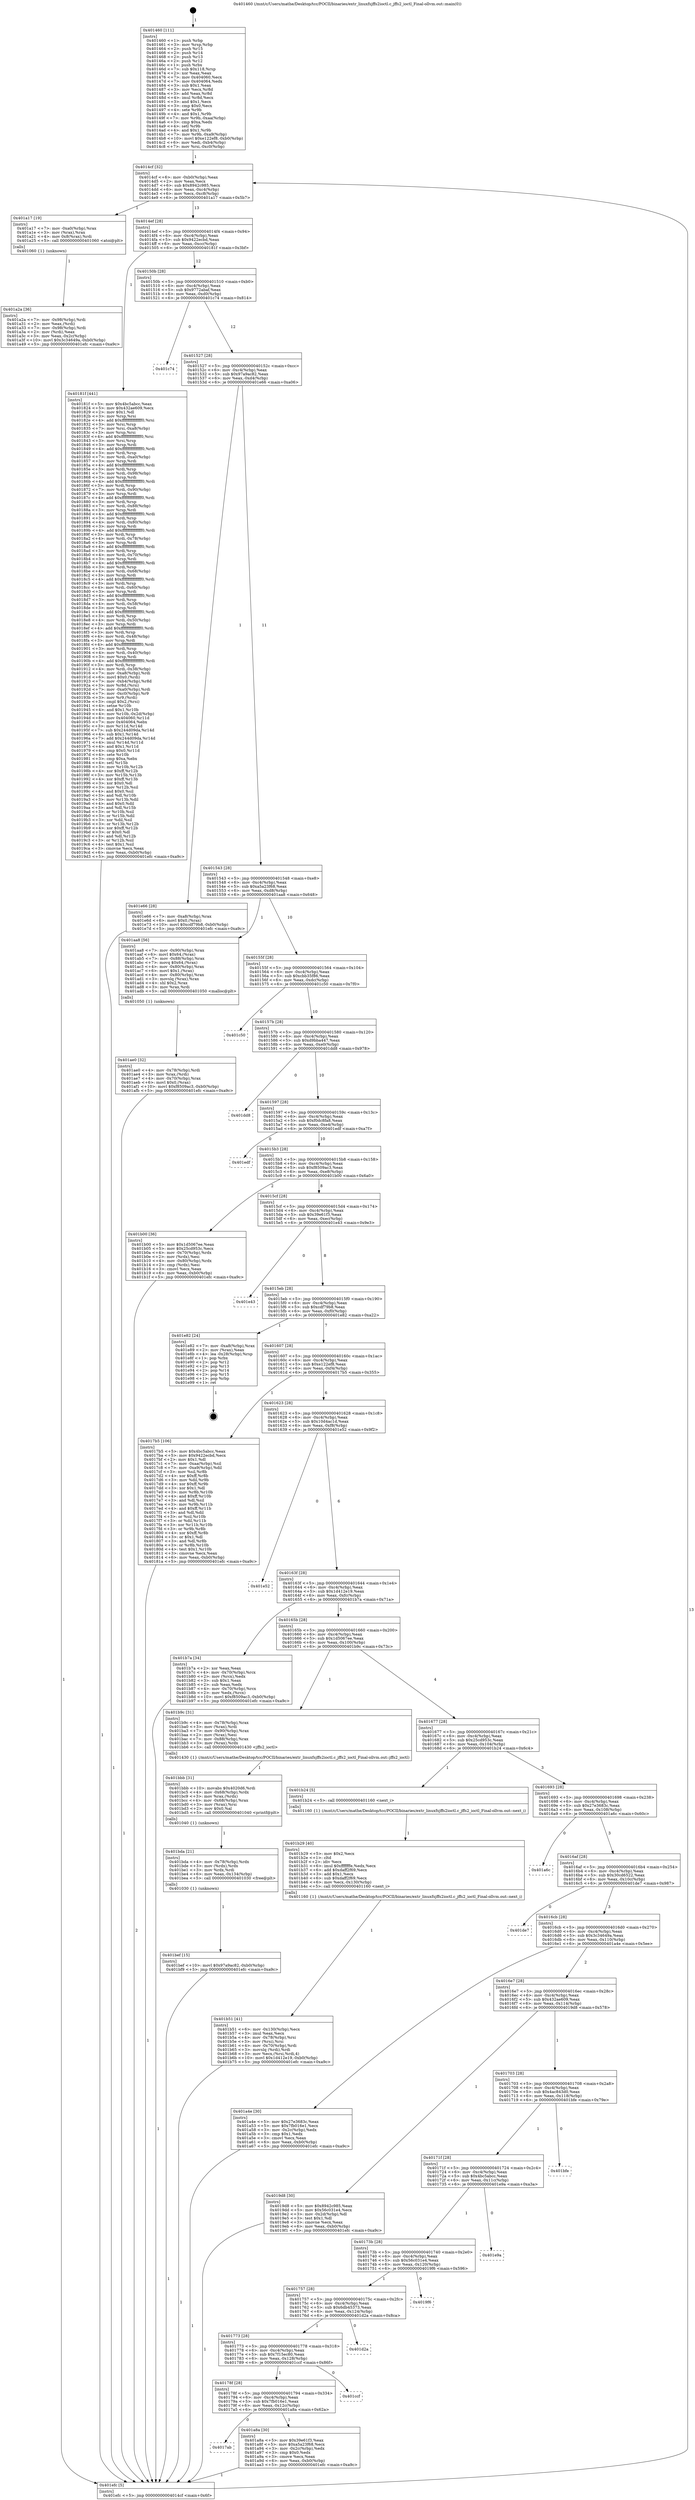 digraph "0x401460" {
  label = "0x401460 (/mnt/c/Users/mathe/Desktop/tcc/POCII/binaries/extr_linuxfsjffs2ioctl.c_jffs2_ioctl_Final-ollvm.out::main(0))"
  labelloc = "t"
  node[shape=record]

  Entry [label="",width=0.3,height=0.3,shape=circle,fillcolor=black,style=filled]
  "0x4014cf" [label="{
     0x4014cf [32]\l
     | [instrs]\l
     &nbsp;&nbsp;0x4014cf \<+6\>: mov -0xb0(%rbp),%eax\l
     &nbsp;&nbsp;0x4014d5 \<+2\>: mov %eax,%ecx\l
     &nbsp;&nbsp;0x4014d7 \<+6\>: sub $0x8942c985,%ecx\l
     &nbsp;&nbsp;0x4014dd \<+6\>: mov %eax,-0xc4(%rbp)\l
     &nbsp;&nbsp;0x4014e3 \<+6\>: mov %ecx,-0xc8(%rbp)\l
     &nbsp;&nbsp;0x4014e9 \<+6\>: je 0000000000401a17 \<main+0x5b7\>\l
  }"]
  "0x401a17" [label="{
     0x401a17 [19]\l
     | [instrs]\l
     &nbsp;&nbsp;0x401a17 \<+7\>: mov -0xa0(%rbp),%rax\l
     &nbsp;&nbsp;0x401a1e \<+3\>: mov (%rax),%rax\l
     &nbsp;&nbsp;0x401a21 \<+4\>: mov 0x8(%rax),%rdi\l
     &nbsp;&nbsp;0x401a25 \<+5\>: call 0000000000401060 \<atoi@plt\>\l
     | [calls]\l
     &nbsp;&nbsp;0x401060 \{1\} (unknown)\l
  }"]
  "0x4014ef" [label="{
     0x4014ef [28]\l
     | [instrs]\l
     &nbsp;&nbsp;0x4014ef \<+5\>: jmp 00000000004014f4 \<main+0x94\>\l
     &nbsp;&nbsp;0x4014f4 \<+6\>: mov -0xc4(%rbp),%eax\l
     &nbsp;&nbsp;0x4014fa \<+5\>: sub $0x9422ecbd,%eax\l
     &nbsp;&nbsp;0x4014ff \<+6\>: mov %eax,-0xcc(%rbp)\l
     &nbsp;&nbsp;0x401505 \<+6\>: je 000000000040181f \<main+0x3bf\>\l
  }"]
  Exit [label="",width=0.3,height=0.3,shape=circle,fillcolor=black,style=filled,peripheries=2]
  "0x40181f" [label="{
     0x40181f [441]\l
     | [instrs]\l
     &nbsp;&nbsp;0x40181f \<+5\>: mov $0x4bc5abcc,%eax\l
     &nbsp;&nbsp;0x401824 \<+5\>: mov $0x432ae609,%ecx\l
     &nbsp;&nbsp;0x401829 \<+2\>: mov $0x1,%dl\l
     &nbsp;&nbsp;0x40182b \<+3\>: mov %rsp,%rsi\l
     &nbsp;&nbsp;0x40182e \<+4\>: add $0xfffffffffffffff0,%rsi\l
     &nbsp;&nbsp;0x401832 \<+3\>: mov %rsi,%rsp\l
     &nbsp;&nbsp;0x401835 \<+7\>: mov %rsi,-0xa8(%rbp)\l
     &nbsp;&nbsp;0x40183c \<+3\>: mov %rsp,%rsi\l
     &nbsp;&nbsp;0x40183f \<+4\>: add $0xfffffffffffffff0,%rsi\l
     &nbsp;&nbsp;0x401843 \<+3\>: mov %rsi,%rsp\l
     &nbsp;&nbsp;0x401846 \<+3\>: mov %rsp,%rdi\l
     &nbsp;&nbsp;0x401849 \<+4\>: add $0xfffffffffffffff0,%rdi\l
     &nbsp;&nbsp;0x40184d \<+3\>: mov %rdi,%rsp\l
     &nbsp;&nbsp;0x401850 \<+7\>: mov %rdi,-0xa0(%rbp)\l
     &nbsp;&nbsp;0x401857 \<+3\>: mov %rsp,%rdi\l
     &nbsp;&nbsp;0x40185a \<+4\>: add $0xfffffffffffffff0,%rdi\l
     &nbsp;&nbsp;0x40185e \<+3\>: mov %rdi,%rsp\l
     &nbsp;&nbsp;0x401861 \<+7\>: mov %rdi,-0x98(%rbp)\l
     &nbsp;&nbsp;0x401868 \<+3\>: mov %rsp,%rdi\l
     &nbsp;&nbsp;0x40186b \<+4\>: add $0xfffffffffffffff0,%rdi\l
     &nbsp;&nbsp;0x40186f \<+3\>: mov %rdi,%rsp\l
     &nbsp;&nbsp;0x401872 \<+7\>: mov %rdi,-0x90(%rbp)\l
     &nbsp;&nbsp;0x401879 \<+3\>: mov %rsp,%rdi\l
     &nbsp;&nbsp;0x40187c \<+4\>: add $0xfffffffffffffff0,%rdi\l
     &nbsp;&nbsp;0x401880 \<+3\>: mov %rdi,%rsp\l
     &nbsp;&nbsp;0x401883 \<+7\>: mov %rdi,-0x88(%rbp)\l
     &nbsp;&nbsp;0x40188a \<+3\>: mov %rsp,%rdi\l
     &nbsp;&nbsp;0x40188d \<+4\>: add $0xfffffffffffffff0,%rdi\l
     &nbsp;&nbsp;0x401891 \<+3\>: mov %rdi,%rsp\l
     &nbsp;&nbsp;0x401894 \<+4\>: mov %rdi,-0x80(%rbp)\l
     &nbsp;&nbsp;0x401898 \<+3\>: mov %rsp,%rdi\l
     &nbsp;&nbsp;0x40189b \<+4\>: add $0xfffffffffffffff0,%rdi\l
     &nbsp;&nbsp;0x40189f \<+3\>: mov %rdi,%rsp\l
     &nbsp;&nbsp;0x4018a2 \<+4\>: mov %rdi,-0x78(%rbp)\l
     &nbsp;&nbsp;0x4018a6 \<+3\>: mov %rsp,%rdi\l
     &nbsp;&nbsp;0x4018a9 \<+4\>: add $0xfffffffffffffff0,%rdi\l
     &nbsp;&nbsp;0x4018ad \<+3\>: mov %rdi,%rsp\l
     &nbsp;&nbsp;0x4018b0 \<+4\>: mov %rdi,-0x70(%rbp)\l
     &nbsp;&nbsp;0x4018b4 \<+3\>: mov %rsp,%rdi\l
     &nbsp;&nbsp;0x4018b7 \<+4\>: add $0xfffffffffffffff0,%rdi\l
     &nbsp;&nbsp;0x4018bb \<+3\>: mov %rdi,%rsp\l
     &nbsp;&nbsp;0x4018be \<+4\>: mov %rdi,-0x68(%rbp)\l
     &nbsp;&nbsp;0x4018c2 \<+3\>: mov %rsp,%rdi\l
     &nbsp;&nbsp;0x4018c5 \<+4\>: add $0xfffffffffffffff0,%rdi\l
     &nbsp;&nbsp;0x4018c9 \<+3\>: mov %rdi,%rsp\l
     &nbsp;&nbsp;0x4018cc \<+4\>: mov %rdi,-0x60(%rbp)\l
     &nbsp;&nbsp;0x4018d0 \<+3\>: mov %rsp,%rdi\l
     &nbsp;&nbsp;0x4018d3 \<+4\>: add $0xfffffffffffffff0,%rdi\l
     &nbsp;&nbsp;0x4018d7 \<+3\>: mov %rdi,%rsp\l
     &nbsp;&nbsp;0x4018da \<+4\>: mov %rdi,-0x58(%rbp)\l
     &nbsp;&nbsp;0x4018de \<+3\>: mov %rsp,%rdi\l
     &nbsp;&nbsp;0x4018e1 \<+4\>: add $0xfffffffffffffff0,%rdi\l
     &nbsp;&nbsp;0x4018e5 \<+3\>: mov %rdi,%rsp\l
     &nbsp;&nbsp;0x4018e8 \<+4\>: mov %rdi,-0x50(%rbp)\l
     &nbsp;&nbsp;0x4018ec \<+3\>: mov %rsp,%rdi\l
     &nbsp;&nbsp;0x4018ef \<+4\>: add $0xfffffffffffffff0,%rdi\l
     &nbsp;&nbsp;0x4018f3 \<+3\>: mov %rdi,%rsp\l
     &nbsp;&nbsp;0x4018f6 \<+4\>: mov %rdi,-0x48(%rbp)\l
     &nbsp;&nbsp;0x4018fa \<+3\>: mov %rsp,%rdi\l
     &nbsp;&nbsp;0x4018fd \<+4\>: add $0xfffffffffffffff0,%rdi\l
     &nbsp;&nbsp;0x401901 \<+3\>: mov %rdi,%rsp\l
     &nbsp;&nbsp;0x401904 \<+4\>: mov %rdi,-0x40(%rbp)\l
     &nbsp;&nbsp;0x401908 \<+3\>: mov %rsp,%rdi\l
     &nbsp;&nbsp;0x40190b \<+4\>: add $0xfffffffffffffff0,%rdi\l
     &nbsp;&nbsp;0x40190f \<+3\>: mov %rdi,%rsp\l
     &nbsp;&nbsp;0x401912 \<+4\>: mov %rdi,-0x38(%rbp)\l
     &nbsp;&nbsp;0x401916 \<+7\>: mov -0xa8(%rbp),%rdi\l
     &nbsp;&nbsp;0x40191d \<+6\>: movl $0x0,(%rdi)\l
     &nbsp;&nbsp;0x401923 \<+7\>: mov -0xb4(%rbp),%r8d\l
     &nbsp;&nbsp;0x40192a \<+3\>: mov %r8d,(%rsi)\l
     &nbsp;&nbsp;0x40192d \<+7\>: mov -0xa0(%rbp),%rdi\l
     &nbsp;&nbsp;0x401934 \<+7\>: mov -0xc0(%rbp),%r9\l
     &nbsp;&nbsp;0x40193b \<+3\>: mov %r9,(%rdi)\l
     &nbsp;&nbsp;0x40193e \<+3\>: cmpl $0x2,(%rsi)\l
     &nbsp;&nbsp;0x401941 \<+4\>: setne %r10b\l
     &nbsp;&nbsp;0x401945 \<+4\>: and $0x1,%r10b\l
     &nbsp;&nbsp;0x401949 \<+4\>: mov %r10b,-0x2d(%rbp)\l
     &nbsp;&nbsp;0x40194d \<+8\>: mov 0x404060,%r11d\l
     &nbsp;&nbsp;0x401955 \<+7\>: mov 0x404064,%ebx\l
     &nbsp;&nbsp;0x40195c \<+3\>: mov %r11d,%r14d\l
     &nbsp;&nbsp;0x40195f \<+7\>: sub $0x244d09da,%r14d\l
     &nbsp;&nbsp;0x401966 \<+4\>: sub $0x1,%r14d\l
     &nbsp;&nbsp;0x40196a \<+7\>: add $0x244d09da,%r14d\l
     &nbsp;&nbsp;0x401971 \<+4\>: imul %r14d,%r11d\l
     &nbsp;&nbsp;0x401975 \<+4\>: and $0x1,%r11d\l
     &nbsp;&nbsp;0x401979 \<+4\>: cmp $0x0,%r11d\l
     &nbsp;&nbsp;0x40197d \<+4\>: sete %r10b\l
     &nbsp;&nbsp;0x401981 \<+3\>: cmp $0xa,%ebx\l
     &nbsp;&nbsp;0x401984 \<+4\>: setl %r15b\l
     &nbsp;&nbsp;0x401988 \<+3\>: mov %r10b,%r12b\l
     &nbsp;&nbsp;0x40198b \<+4\>: xor $0xff,%r12b\l
     &nbsp;&nbsp;0x40198f \<+3\>: mov %r15b,%r13b\l
     &nbsp;&nbsp;0x401992 \<+4\>: xor $0xff,%r13b\l
     &nbsp;&nbsp;0x401996 \<+3\>: xor $0x0,%dl\l
     &nbsp;&nbsp;0x401999 \<+3\>: mov %r12b,%sil\l
     &nbsp;&nbsp;0x40199c \<+4\>: and $0x0,%sil\l
     &nbsp;&nbsp;0x4019a0 \<+3\>: and %dl,%r10b\l
     &nbsp;&nbsp;0x4019a3 \<+3\>: mov %r13b,%dil\l
     &nbsp;&nbsp;0x4019a6 \<+4\>: and $0x0,%dil\l
     &nbsp;&nbsp;0x4019aa \<+3\>: and %dl,%r15b\l
     &nbsp;&nbsp;0x4019ad \<+3\>: or %r10b,%sil\l
     &nbsp;&nbsp;0x4019b0 \<+3\>: or %r15b,%dil\l
     &nbsp;&nbsp;0x4019b3 \<+3\>: xor %dil,%sil\l
     &nbsp;&nbsp;0x4019b6 \<+3\>: or %r13b,%r12b\l
     &nbsp;&nbsp;0x4019b9 \<+4\>: xor $0xff,%r12b\l
     &nbsp;&nbsp;0x4019bd \<+3\>: or $0x0,%dl\l
     &nbsp;&nbsp;0x4019c0 \<+3\>: and %dl,%r12b\l
     &nbsp;&nbsp;0x4019c3 \<+3\>: or %r12b,%sil\l
     &nbsp;&nbsp;0x4019c6 \<+4\>: test $0x1,%sil\l
     &nbsp;&nbsp;0x4019ca \<+3\>: cmovne %ecx,%eax\l
     &nbsp;&nbsp;0x4019cd \<+6\>: mov %eax,-0xb0(%rbp)\l
     &nbsp;&nbsp;0x4019d3 \<+5\>: jmp 0000000000401efc \<main+0xa9c\>\l
  }"]
  "0x40150b" [label="{
     0x40150b [28]\l
     | [instrs]\l
     &nbsp;&nbsp;0x40150b \<+5\>: jmp 0000000000401510 \<main+0xb0\>\l
     &nbsp;&nbsp;0x401510 \<+6\>: mov -0xc4(%rbp),%eax\l
     &nbsp;&nbsp;0x401516 \<+5\>: sub $0x9772abaf,%eax\l
     &nbsp;&nbsp;0x40151b \<+6\>: mov %eax,-0xd0(%rbp)\l
     &nbsp;&nbsp;0x401521 \<+6\>: je 0000000000401c74 \<main+0x814\>\l
  }"]
  "0x401bef" [label="{
     0x401bef [15]\l
     | [instrs]\l
     &nbsp;&nbsp;0x401bef \<+10\>: movl $0x97a9ac82,-0xb0(%rbp)\l
     &nbsp;&nbsp;0x401bf9 \<+5\>: jmp 0000000000401efc \<main+0xa9c\>\l
  }"]
  "0x401c74" [label="{
     0x401c74\l
  }", style=dashed]
  "0x401527" [label="{
     0x401527 [28]\l
     | [instrs]\l
     &nbsp;&nbsp;0x401527 \<+5\>: jmp 000000000040152c \<main+0xcc\>\l
     &nbsp;&nbsp;0x40152c \<+6\>: mov -0xc4(%rbp),%eax\l
     &nbsp;&nbsp;0x401532 \<+5\>: sub $0x97a9ac82,%eax\l
     &nbsp;&nbsp;0x401537 \<+6\>: mov %eax,-0xd4(%rbp)\l
     &nbsp;&nbsp;0x40153d \<+6\>: je 0000000000401e66 \<main+0xa06\>\l
  }"]
  "0x401bda" [label="{
     0x401bda [21]\l
     | [instrs]\l
     &nbsp;&nbsp;0x401bda \<+4\>: mov -0x78(%rbp),%rdx\l
     &nbsp;&nbsp;0x401bde \<+3\>: mov (%rdx),%rdx\l
     &nbsp;&nbsp;0x401be1 \<+3\>: mov %rdx,%rdi\l
     &nbsp;&nbsp;0x401be4 \<+6\>: mov %eax,-0x134(%rbp)\l
     &nbsp;&nbsp;0x401bea \<+5\>: call 0000000000401030 \<free@plt\>\l
     | [calls]\l
     &nbsp;&nbsp;0x401030 \{1\} (unknown)\l
  }"]
  "0x401e66" [label="{
     0x401e66 [28]\l
     | [instrs]\l
     &nbsp;&nbsp;0x401e66 \<+7\>: mov -0xa8(%rbp),%rax\l
     &nbsp;&nbsp;0x401e6d \<+6\>: movl $0x0,(%rax)\l
     &nbsp;&nbsp;0x401e73 \<+10\>: movl $0xcdf79b8,-0xb0(%rbp)\l
     &nbsp;&nbsp;0x401e7d \<+5\>: jmp 0000000000401efc \<main+0xa9c\>\l
  }"]
  "0x401543" [label="{
     0x401543 [28]\l
     | [instrs]\l
     &nbsp;&nbsp;0x401543 \<+5\>: jmp 0000000000401548 \<main+0xe8\>\l
     &nbsp;&nbsp;0x401548 \<+6\>: mov -0xc4(%rbp),%eax\l
     &nbsp;&nbsp;0x40154e \<+5\>: sub $0xa5a23f68,%eax\l
     &nbsp;&nbsp;0x401553 \<+6\>: mov %eax,-0xd8(%rbp)\l
     &nbsp;&nbsp;0x401559 \<+6\>: je 0000000000401aa8 \<main+0x648\>\l
  }"]
  "0x401bbb" [label="{
     0x401bbb [31]\l
     | [instrs]\l
     &nbsp;&nbsp;0x401bbb \<+10\>: movabs $0x4020d6,%rdi\l
     &nbsp;&nbsp;0x401bc5 \<+4\>: mov -0x68(%rbp),%rdx\l
     &nbsp;&nbsp;0x401bc9 \<+3\>: mov %rax,(%rdx)\l
     &nbsp;&nbsp;0x401bcc \<+4\>: mov -0x68(%rbp),%rax\l
     &nbsp;&nbsp;0x401bd0 \<+3\>: mov (%rax),%rsi\l
     &nbsp;&nbsp;0x401bd3 \<+2\>: mov $0x0,%al\l
     &nbsp;&nbsp;0x401bd5 \<+5\>: call 0000000000401040 \<printf@plt\>\l
     | [calls]\l
     &nbsp;&nbsp;0x401040 \{1\} (unknown)\l
  }"]
  "0x401aa8" [label="{
     0x401aa8 [56]\l
     | [instrs]\l
     &nbsp;&nbsp;0x401aa8 \<+7\>: mov -0x90(%rbp),%rax\l
     &nbsp;&nbsp;0x401aaf \<+6\>: movl $0x64,(%rax)\l
     &nbsp;&nbsp;0x401ab5 \<+7\>: mov -0x88(%rbp),%rax\l
     &nbsp;&nbsp;0x401abc \<+7\>: movq $0x64,(%rax)\l
     &nbsp;&nbsp;0x401ac3 \<+4\>: mov -0x80(%rbp),%rax\l
     &nbsp;&nbsp;0x401ac7 \<+6\>: movl $0x1,(%rax)\l
     &nbsp;&nbsp;0x401acd \<+4\>: mov -0x80(%rbp),%rax\l
     &nbsp;&nbsp;0x401ad1 \<+3\>: movslq (%rax),%rax\l
     &nbsp;&nbsp;0x401ad4 \<+4\>: shl $0x2,%rax\l
     &nbsp;&nbsp;0x401ad8 \<+3\>: mov %rax,%rdi\l
     &nbsp;&nbsp;0x401adb \<+5\>: call 0000000000401050 \<malloc@plt\>\l
     | [calls]\l
     &nbsp;&nbsp;0x401050 \{1\} (unknown)\l
  }"]
  "0x40155f" [label="{
     0x40155f [28]\l
     | [instrs]\l
     &nbsp;&nbsp;0x40155f \<+5\>: jmp 0000000000401564 \<main+0x104\>\l
     &nbsp;&nbsp;0x401564 \<+6\>: mov -0xc4(%rbp),%eax\l
     &nbsp;&nbsp;0x40156a \<+5\>: sub $0xcbb35f86,%eax\l
     &nbsp;&nbsp;0x40156f \<+6\>: mov %eax,-0xdc(%rbp)\l
     &nbsp;&nbsp;0x401575 \<+6\>: je 0000000000401c50 \<main+0x7f0\>\l
  }"]
  "0x401b51" [label="{
     0x401b51 [41]\l
     | [instrs]\l
     &nbsp;&nbsp;0x401b51 \<+6\>: mov -0x130(%rbp),%ecx\l
     &nbsp;&nbsp;0x401b57 \<+3\>: imul %eax,%ecx\l
     &nbsp;&nbsp;0x401b5a \<+4\>: mov -0x78(%rbp),%rsi\l
     &nbsp;&nbsp;0x401b5e \<+3\>: mov (%rsi),%rsi\l
     &nbsp;&nbsp;0x401b61 \<+4\>: mov -0x70(%rbp),%rdi\l
     &nbsp;&nbsp;0x401b65 \<+3\>: movslq (%rdi),%rdi\l
     &nbsp;&nbsp;0x401b68 \<+3\>: mov %ecx,(%rsi,%rdi,4)\l
     &nbsp;&nbsp;0x401b6b \<+10\>: movl $0x1d412e19,-0xb0(%rbp)\l
     &nbsp;&nbsp;0x401b75 \<+5\>: jmp 0000000000401efc \<main+0xa9c\>\l
  }"]
  "0x401c50" [label="{
     0x401c50\l
  }", style=dashed]
  "0x40157b" [label="{
     0x40157b [28]\l
     | [instrs]\l
     &nbsp;&nbsp;0x40157b \<+5\>: jmp 0000000000401580 \<main+0x120\>\l
     &nbsp;&nbsp;0x401580 \<+6\>: mov -0xc4(%rbp),%eax\l
     &nbsp;&nbsp;0x401586 \<+5\>: sub $0xd9bba447,%eax\l
     &nbsp;&nbsp;0x40158b \<+6\>: mov %eax,-0xe0(%rbp)\l
     &nbsp;&nbsp;0x401591 \<+6\>: je 0000000000401dd8 \<main+0x978\>\l
  }"]
  "0x401b29" [label="{
     0x401b29 [40]\l
     | [instrs]\l
     &nbsp;&nbsp;0x401b29 \<+5\>: mov $0x2,%ecx\l
     &nbsp;&nbsp;0x401b2e \<+1\>: cltd\l
     &nbsp;&nbsp;0x401b2f \<+2\>: idiv %ecx\l
     &nbsp;&nbsp;0x401b31 \<+6\>: imul $0xfffffffe,%edx,%ecx\l
     &nbsp;&nbsp;0x401b37 \<+6\>: add $0xdaff2f69,%ecx\l
     &nbsp;&nbsp;0x401b3d \<+3\>: add $0x1,%ecx\l
     &nbsp;&nbsp;0x401b40 \<+6\>: sub $0xdaff2f69,%ecx\l
     &nbsp;&nbsp;0x401b46 \<+6\>: mov %ecx,-0x130(%rbp)\l
     &nbsp;&nbsp;0x401b4c \<+5\>: call 0000000000401160 \<next_i\>\l
     | [calls]\l
     &nbsp;&nbsp;0x401160 \{1\} (/mnt/c/Users/mathe/Desktop/tcc/POCII/binaries/extr_linuxfsjffs2ioctl.c_jffs2_ioctl_Final-ollvm.out::next_i)\l
  }"]
  "0x401dd8" [label="{
     0x401dd8\l
  }", style=dashed]
  "0x401597" [label="{
     0x401597 [28]\l
     | [instrs]\l
     &nbsp;&nbsp;0x401597 \<+5\>: jmp 000000000040159c \<main+0x13c\>\l
     &nbsp;&nbsp;0x40159c \<+6\>: mov -0xc4(%rbp),%eax\l
     &nbsp;&nbsp;0x4015a2 \<+5\>: sub $0xf0dc8fa8,%eax\l
     &nbsp;&nbsp;0x4015a7 \<+6\>: mov %eax,-0xe4(%rbp)\l
     &nbsp;&nbsp;0x4015ad \<+6\>: je 0000000000401edf \<main+0xa7f\>\l
  }"]
  "0x401ae0" [label="{
     0x401ae0 [32]\l
     | [instrs]\l
     &nbsp;&nbsp;0x401ae0 \<+4\>: mov -0x78(%rbp),%rdi\l
     &nbsp;&nbsp;0x401ae4 \<+3\>: mov %rax,(%rdi)\l
     &nbsp;&nbsp;0x401ae7 \<+4\>: mov -0x70(%rbp),%rax\l
     &nbsp;&nbsp;0x401aeb \<+6\>: movl $0x0,(%rax)\l
     &nbsp;&nbsp;0x401af1 \<+10\>: movl $0xf8509ac3,-0xb0(%rbp)\l
     &nbsp;&nbsp;0x401afb \<+5\>: jmp 0000000000401efc \<main+0xa9c\>\l
  }"]
  "0x401edf" [label="{
     0x401edf\l
  }", style=dashed]
  "0x4015b3" [label="{
     0x4015b3 [28]\l
     | [instrs]\l
     &nbsp;&nbsp;0x4015b3 \<+5\>: jmp 00000000004015b8 \<main+0x158\>\l
     &nbsp;&nbsp;0x4015b8 \<+6\>: mov -0xc4(%rbp),%eax\l
     &nbsp;&nbsp;0x4015be \<+5\>: sub $0xf8509ac3,%eax\l
     &nbsp;&nbsp;0x4015c3 \<+6\>: mov %eax,-0xe8(%rbp)\l
     &nbsp;&nbsp;0x4015c9 \<+6\>: je 0000000000401b00 \<main+0x6a0\>\l
  }"]
  "0x4017ab" [label="{
     0x4017ab\l
  }", style=dashed]
  "0x401b00" [label="{
     0x401b00 [36]\l
     | [instrs]\l
     &nbsp;&nbsp;0x401b00 \<+5\>: mov $0x1d5067ee,%eax\l
     &nbsp;&nbsp;0x401b05 \<+5\>: mov $0x25cd953c,%ecx\l
     &nbsp;&nbsp;0x401b0a \<+4\>: mov -0x70(%rbp),%rdx\l
     &nbsp;&nbsp;0x401b0e \<+2\>: mov (%rdx),%esi\l
     &nbsp;&nbsp;0x401b10 \<+4\>: mov -0x80(%rbp),%rdx\l
     &nbsp;&nbsp;0x401b14 \<+2\>: cmp (%rdx),%esi\l
     &nbsp;&nbsp;0x401b16 \<+3\>: cmovl %ecx,%eax\l
     &nbsp;&nbsp;0x401b19 \<+6\>: mov %eax,-0xb0(%rbp)\l
     &nbsp;&nbsp;0x401b1f \<+5\>: jmp 0000000000401efc \<main+0xa9c\>\l
  }"]
  "0x4015cf" [label="{
     0x4015cf [28]\l
     | [instrs]\l
     &nbsp;&nbsp;0x4015cf \<+5\>: jmp 00000000004015d4 \<main+0x174\>\l
     &nbsp;&nbsp;0x4015d4 \<+6\>: mov -0xc4(%rbp),%eax\l
     &nbsp;&nbsp;0x4015da \<+5\>: sub $0x39e61f3,%eax\l
     &nbsp;&nbsp;0x4015df \<+6\>: mov %eax,-0xec(%rbp)\l
     &nbsp;&nbsp;0x4015e5 \<+6\>: je 0000000000401e43 \<main+0x9e3\>\l
  }"]
  "0x401a8a" [label="{
     0x401a8a [30]\l
     | [instrs]\l
     &nbsp;&nbsp;0x401a8a \<+5\>: mov $0x39e61f3,%eax\l
     &nbsp;&nbsp;0x401a8f \<+5\>: mov $0xa5a23f68,%ecx\l
     &nbsp;&nbsp;0x401a94 \<+3\>: mov -0x2c(%rbp),%edx\l
     &nbsp;&nbsp;0x401a97 \<+3\>: cmp $0x0,%edx\l
     &nbsp;&nbsp;0x401a9a \<+3\>: cmove %ecx,%eax\l
     &nbsp;&nbsp;0x401a9d \<+6\>: mov %eax,-0xb0(%rbp)\l
     &nbsp;&nbsp;0x401aa3 \<+5\>: jmp 0000000000401efc \<main+0xa9c\>\l
  }"]
  "0x401e43" [label="{
     0x401e43\l
  }", style=dashed]
  "0x4015eb" [label="{
     0x4015eb [28]\l
     | [instrs]\l
     &nbsp;&nbsp;0x4015eb \<+5\>: jmp 00000000004015f0 \<main+0x190\>\l
     &nbsp;&nbsp;0x4015f0 \<+6\>: mov -0xc4(%rbp),%eax\l
     &nbsp;&nbsp;0x4015f6 \<+5\>: sub $0xcdf79b8,%eax\l
     &nbsp;&nbsp;0x4015fb \<+6\>: mov %eax,-0xf0(%rbp)\l
     &nbsp;&nbsp;0x401601 \<+6\>: je 0000000000401e82 \<main+0xa22\>\l
  }"]
  "0x40178f" [label="{
     0x40178f [28]\l
     | [instrs]\l
     &nbsp;&nbsp;0x40178f \<+5\>: jmp 0000000000401794 \<main+0x334\>\l
     &nbsp;&nbsp;0x401794 \<+6\>: mov -0xc4(%rbp),%eax\l
     &nbsp;&nbsp;0x40179a \<+5\>: sub $0x7fb016e1,%eax\l
     &nbsp;&nbsp;0x40179f \<+6\>: mov %eax,-0x12c(%rbp)\l
     &nbsp;&nbsp;0x4017a5 \<+6\>: je 0000000000401a8a \<main+0x62a\>\l
  }"]
  "0x401e82" [label="{
     0x401e82 [24]\l
     | [instrs]\l
     &nbsp;&nbsp;0x401e82 \<+7\>: mov -0xa8(%rbp),%rax\l
     &nbsp;&nbsp;0x401e89 \<+2\>: mov (%rax),%eax\l
     &nbsp;&nbsp;0x401e8b \<+4\>: lea -0x28(%rbp),%rsp\l
     &nbsp;&nbsp;0x401e8f \<+1\>: pop %rbx\l
     &nbsp;&nbsp;0x401e90 \<+2\>: pop %r12\l
     &nbsp;&nbsp;0x401e92 \<+2\>: pop %r13\l
     &nbsp;&nbsp;0x401e94 \<+2\>: pop %r14\l
     &nbsp;&nbsp;0x401e96 \<+2\>: pop %r15\l
     &nbsp;&nbsp;0x401e98 \<+1\>: pop %rbp\l
     &nbsp;&nbsp;0x401e99 \<+1\>: ret\l
  }"]
  "0x401607" [label="{
     0x401607 [28]\l
     | [instrs]\l
     &nbsp;&nbsp;0x401607 \<+5\>: jmp 000000000040160c \<main+0x1ac\>\l
     &nbsp;&nbsp;0x40160c \<+6\>: mov -0xc4(%rbp),%eax\l
     &nbsp;&nbsp;0x401612 \<+5\>: sub $0xe122ef8,%eax\l
     &nbsp;&nbsp;0x401617 \<+6\>: mov %eax,-0xf4(%rbp)\l
     &nbsp;&nbsp;0x40161d \<+6\>: je 00000000004017b5 \<main+0x355\>\l
  }"]
  "0x401ccf" [label="{
     0x401ccf\l
  }", style=dashed]
  "0x4017b5" [label="{
     0x4017b5 [106]\l
     | [instrs]\l
     &nbsp;&nbsp;0x4017b5 \<+5\>: mov $0x4bc5abcc,%eax\l
     &nbsp;&nbsp;0x4017ba \<+5\>: mov $0x9422ecbd,%ecx\l
     &nbsp;&nbsp;0x4017bf \<+2\>: mov $0x1,%dl\l
     &nbsp;&nbsp;0x4017c1 \<+7\>: mov -0xaa(%rbp),%sil\l
     &nbsp;&nbsp;0x4017c8 \<+7\>: mov -0xa9(%rbp),%dil\l
     &nbsp;&nbsp;0x4017cf \<+3\>: mov %sil,%r8b\l
     &nbsp;&nbsp;0x4017d2 \<+4\>: xor $0xff,%r8b\l
     &nbsp;&nbsp;0x4017d6 \<+3\>: mov %dil,%r9b\l
     &nbsp;&nbsp;0x4017d9 \<+4\>: xor $0xff,%r9b\l
     &nbsp;&nbsp;0x4017dd \<+3\>: xor $0x1,%dl\l
     &nbsp;&nbsp;0x4017e0 \<+3\>: mov %r8b,%r10b\l
     &nbsp;&nbsp;0x4017e3 \<+4\>: and $0xff,%r10b\l
     &nbsp;&nbsp;0x4017e7 \<+3\>: and %dl,%sil\l
     &nbsp;&nbsp;0x4017ea \<+3\>: mov %r9b,%r11b\l
     &nbsp;&nbsp;0x4017ed \<+4\>: and $0xff,%r11b\l
     &nbsp;&nbsp;0x4017f1 \<+3\>: and %dl,%dil\l
     &nbsp;&nbsp;0x4017f4 \<+3\>: or %sil,%r10b\l
     &nbsp;&nbsp;0x4017f7 \<+3\>: or %dil,%r11b\l
     &nbsp;&nbsp;0x4017fa \<+3\>: xor %r11b,%r10b\l
     &nbsp;&nbsp;0x4017fd \<+3\>: or %r9b,%r8b\l
     &nbsp;&nbsp;0x401800 \<+4\>: xor $0xff,%r8b\l
     &nbsp;&nbsp;0x401804 \<+3\>: or $0x1,%dl\l
     &nbsp;&nbsp;0x401807 \<+3\>: and %dl,%r8b\l
     &nbsp;&nbsp;0x40180a \<+3\>: or %r8b,%r10b\l
     &nbsp;&nbsp;0x40180d \<+4\>: test $0x1,%r10b\l
     &nbsp;&nbsp;0x401811 \<+3\>: cmovne %ecx,%eax\l
     &nbsp;&nbsp;0x401814 \<+6\>: mov %eax,-0xb0(%rbp)\l
     &nbsp;&nbsp;0x40181a \<+5\>: jmp 0000000000401efc \<main+0xa9c\>\l
  }"]
  "0x401623" [label="{
     0x401623 [28]\l
     | [instrs]\l
     &nbsp;&nbsp;0x401623 \<+5\>: jmp 0000000000401628 \<main+0x1c8\>\l
     &nbsp;&nbsp;0x401628 \<+6\>: mov -0xc4(%rbp),%eax\l
     &nbsp;&nbsp;0x40162e \<+5\>: sub $0x10d4ac1d,%eax\l
     &nbsp;&nbsp;0x401633 \<+6\>: mov %eax,-0xf8(%rbp)\l
     &nbsp;&nbsp;0x401639 \<+6\>: je 0000000000401e52 \<main+0x9f2\>\l
  }"]
  "0x401efc" [label="{
     0x401efc [5]\l
     | [instrs]\l
     &nbsp;&nbsp;0x401efc \<+5\>: jmp 00000000004014cf \<main+0x6f\>\l
  }"]
  "0x401460" [label="{
     0x401460 [111]\l
     | [instrs]\l
     &nbsp;&nbsp;0x401460 \<+1\>: push %rbp\l
     &nbsp;&nbsp;0x401461 \<+3\>: mov %rsp,%rbp\l
     &nbsp;&nbsp;0x401464 \<+2\>: push %r15\l
     &nbsp;&nbsp;0x401466 \<+2\>: push %r14\l
     &nbsp;&nbsp;0x401468 \<+2\>: push %r13\l
     &nbsp;&nbsp;0x40146a \<+2\>: push %r12\l
     &nbsp;&nbsp;0x40146c \<+1\>: push %rbx\l
     &nbsp;&nbsp;0x40146d \<+7\>: sub $0x118,%rsp\l
     &nbsp;&nbsp;0x401474 \<+2\>: xor %eax,%eax\l
     &nbsp;&nbsp;0x401476 \<+7\>: mov 0x404060,%ecx\l
     &nbsp;&nbsp;0x40147d \<+7\>: mov 0x404064,%edx\l
     &nbsp;&nbsp;0x401484 \<+3\>: sub $0x1,%eax\l
     &nbsp;&nbsp;0x401487 \<+3\>: mov %ecx,%r8d\l
     &nbsp;&nbsp;0x40148a \<+3\>: add %eax,%r8d\l
     &nbsp;&nbsp;0x40148d \<+4\>: imul %r8d,%ecx\l
     &nbsp;&nbsp;0x401491 \<+3\>: and $0x1,%ecx\l
     &nbsp;&nbsp;0x401494 \<+3\>: cmp $0x0,%ecx\l
     &nbsp;&nbsp;0x401497 \<+4\>: sete %r9b\l
     &nbsp;&nbsp;0x40149b \<+4\>: and $0x1,%r9b\l
     &nbsp;&nbsp;0x40149f \<+7\>: mov %r9b,-0xaa(%rbp)\l
     &nbsp;&nbsp;0x4014a6 \<+3\>: cmp $0xa,%edx\l
     &nbsp;&nbsp;0x4014a9 \<+4\>: setl %r9b\l
     &nbsp;&nbsp;0x4014ad \<+4\>: and $0x1,%r9b\l
     &nbsp;&nbsp;0x4014b1 \<+7\>: mov %r9b,-0xa9(%rbp)\l
     &nbsp;&nbsp;0x4014b8 \<+10\>: movl $0xe122ef8,-0xb0(%rbp)\l
     &nbsp;&nbsp;0x4014c2 \<+6\>: mov %edi,-0xb4(%rbp)\l
     &nbsp;&nbsp;0x4014c8 \<+7\>: mov %rsi,-0xc0(%rbp)\l
  }"]
  "0x401773" [label="{
     0x401773 [28]\l
     | [instrs]\l
     &nbsp;&nbsp;0x401773 \<+5\>: jmp 0000000000401778 \<main+0x318\>\l
     &nbsp;&nbsp;0x401778 \<+6\>: mov -0xc4(%rbp),%eax\l
     &nbsp;&nbsp;0x40177e \<+5\>: sub $0x7f15ec80,%eax\l
     &nbsp;&nbsp;0x401783 \<+6\>: mov %eax,-0x128(%rbp)\l
     &nbsp;&nbsp;0x401789 \<+6\>: je 0000000000401ccf \<main+0x86f\>\l
  }"]
  "0x401d2a" [label="{
     0x401d2a\l
  }", style=dashed]
  "0x401e52" [label="{
     0x401e52\l
  }", style=dashed]
  "0x40163f" [label="{
     0x40163f [28]\l
     | [instrs]\l
     &nbsp;&nbsp;0x40163f \<+5\>: jmp 0000000000401644 \<main+0x1e4\>\l
     &nbsp;&nbsp;0x401644 \<+6\>: mov -0xc4(%rbp),%eax\l
     &nbsp;&nbsp;0x40164a \<+5\>: sub $0x1d412e19,%eax\l
     &nbsp;&nbsp;0x40164f \<+6\>: mov %eax,-0xfc(%rbp)\l
     &nbsp;&nbsp;0x401655 \<+6\>: je 0000000000401b7a \<main+0x71a\>\l
  }"]
  "0x401757" [label="{
     0x401757 [28]\l
     | [instrs]\l
     &nbsp;&nbsp;0x401757 \<+5\>: jmp 000000000040175c \<main+0x2fc\>\l
     &nbsp;&nbsp;0x40175c \<+6\>: mov -0xc4(%rbp),%eax\l
     &nbsp;&nbsp;0x401762 \<+5\>: sub $0x6db45373,%eax\l
     &nbsp;&nbsp;0x401767 \<+6\>: mov %eax,-0x124(%rbp)\l
     &nbsp;&nbsp;0x40176d \<+6\>: je 0000000000401d2a \<main+0x8ca\>\l
  }"]
  "0x401b7a" [label="{
     0x401b7a [34]\l
     | [instrs]\l
     &nbsp;&nbsp;0x401b7a \<+2\>: xor %eax,%eax\l
     &nbsp;&nbsp;0x401b7c \<+4\>: mov -0x70(%rbp),%rcx\l
     &nbsp;&nbsp;0x401b80 \<+2\>: mov (%rcx),%edx\l
     &nbsp;&nbsp;0x401b82 \<+3\>: sub $0x1,%eax\l
     &nbsp;&nbsp;0x401b85 \<+2\>: sub %eax,%edx\l
     &nbsp;&nbsp;0x401b87 \<+4\>: mov -0x70(%rbp),%rcx\l
     &nbsp;&nbsp;0x401b8b \<+2\>: mov %edx,(%rcx)\l
     &nbsp;&nbsp;0x401b8d \<+10\>: movl $0xf8509ac3,-0xb0(%rbp)\l
     &nbsp;&nbsp;0x401b97 \<+5\>: jmp 0000000000401efc \<main+0xa9c\>\l
  }"]
  "0x40165b" [label="{
     0x40165b [28]\l
     | [instrs]\l
     &nbsp;&nbsp;0x40165b \<+5\>: jmp 0000000000401660 \<main+0x200\>\l
     &nbsp;&nbsp;0x401660 \<+6\>: mov -0xc4(%rbp),%eax\l
     &nbsp;&nbsp;0x401666 \<+5\>: sub $0x1d5067ee,%eax\l
     &nbsp;&nbsp;0x40166b \<+6\>: mov %eax,-0x100(%rbp)\l
     &nbsp;&nbsp;0x401671 \<+6\>: je 0000000000401b9c \<main+0x73c\>\l
  }"]
  "0x4019f6" [label="{
     0x4019f6\l
  }", style=dashed]
  "0x401b9c" [label="{
     0x401b9c [31]\l
     | [instrs]\l
     &nbsp;&nbsp;0x401b9c \<+4\>: mov -0x78(%rbp),%rax\l
     &nbsp;&nbsp;0x401ba0 \<+3\>: mov (%rax),%rdi\l
     &nbsp;&nbsp;0x401ba3 \<+7\>: mov -0x90(%rbp),%rax\l
     &nbsp;&nbsp;0x401baa \<+2\>: mov (%rax),%esi\l
     &nbsp;&nbsp;0x401bac \<+7\>: mov -0x88(%rbp),%rax\l
     &nbsp;&nbsp;0x401bb3 \<+3\>: mov (%rax),%rdx\l
     &nbsp;&nbsp;0x401bb6 \<+5\>: call 0000000000401430 \<jffs2_ioctl\>\l
     | [calls]\l
     &nbsp;&nbsp;0x401430 \{1\} (/mnt/c/Users/mathe/Desktop/tcc/POCII/binaries/extr_linuxfsjffs2ioctl.c_jffs2_ioctl_Final-ollvm.out::jffs2_ioctl)\l
  }"]
  "0x401677" [label="{
     0x401677 [28]\l
     | [instrs]\l
     &nbsp;&nbsp;0x401677 \<+5\>: jmp 000000000040167c \<main+0x21c\>\l
     &nbsp;&nbsp;0x40167c \<+6\>: mov -0xc4(%rbp),%eax\l
     &nbsp;&nbsp;0x401682 \<+5\>: sub $0x25cd953c,%eax\l
     &nbsp;&nbsp;0x401687 \<+6\>: mov %eax,-0x104(%rbp)\l
     &nbsp;&nbsp;0x40168d \<+6\>: je 0000000000401b24 \<main+0x6c4\>\l
  }"]
  "0x40173b" [label="{
     0x40173b [28]\l
     | [instrs]\l
     &nbsp;&nbsp;0x40173b \<+5\>: jmp 0000000000401740 \<main+0x2e0\>\l
     &nbsp;&nbsp;0x401740 \<+6\>: mov -0xc4(%rbp),%eax\l
     &nbsp;&nbsp;0x401746 \<+5\>: sub $0x56c031e4,%eax\l
     &nbsp;&nbsp;0x40174b \<+6\>: mov %eax,-0x120(%rbp)\l
     &nbsp;&nbsp;0x401751 \<+6\>: je 00000000004019f6 \<main+0x596\>\l
  }"]
  "0x401b24" [label="{
     0x401b24 [5]\l
     | [instrs]\l
     &nbsp;&nbsp;0x401b24 \<+5\>: call 0000000000401160 \<next_i\>\l
     | [calls]\l
     &nbsp;&nbsp;0x401160 \{1\} (/mnt/c/Users/mathe/Desktop/tcc/POCII/binaries/extr_linuxfsjffs2ioctl.c_jffs2_ioctl_Final-ollvm.out::next_i)\l
  }"]
  "0x401693" [label="{
     0x401693 [28]\l
     | [instrs]\l
     &nbsp;&nbsp;0x401693 \<+5\>: jmp 0000000000401698 \<main+0x238\>\l
     &nbsp;&nbsp;0x401698 \<+6\>: mov -0xc4(%rbp),%eax\l
     &nbsp;&nbsp;0x40169e \<+5\>: sub $0x27e3683c,%eax\l
     &nbsp;&nbsp;0x4016a3 \<+6\>: mov %eax,-0x108(%rbp)\l
     &nbsp;&nbsp;0x4016a9 \<+6\>: je 0000000000401a6c \<main+0x60c\>\l
  }"]
  "0x401e9a" [label="{
     0x401e9a\l
  }", style=dashed]
  "0x401a6c" [label="{
     0x401a6c\l
  }", style=dashed]
  "0x4016af" [label="{
     0x4016af [28]\l
     | [instrs]\l
     &nbsp;&nbsp;0x4016af \<+5\>: jmp 00000000004016b4 \<main+0x254\>\l
     &nbsp;&nbsp;0x4016b4 \<+6\>: mov -0xc4(%rbp),%eax\l
     &nbsp;&nbsp;0x4016ba \<+5\>: sub $0x30cd6522,%eax\l
     &nbsp;&nbsp;0x4016bf \<+6\>: mov %eax,-0x10c(%rbp)\l
     &nbsp;&nbsp;0x4016c5 \<+6\>: je 0000000000401de7 \<main+0x987\>\l
  }"]
  "0x40171f" [label="{
     0x40171f [28]\l
     | [instrs]\l
     &nbsp;&nbsp;0x40171f \<+5\>: jmp 0000000000401724 \<main+0x2c4\>\l
     &nbsp;&nbsp;0x401724 \<+6\>: mov -0xc4(%rbp),%eax\l
     &nbsp;&nbsp;0x40172a \<+5\>: sub $0x4bc5abcc,%eax\l
     &nbsp;&nbsp;0x40172f \<+6\>: mov %eax,-0x11c(%rbp)\l
     &nbsp;&nbsp;0x401735 \<+6\>: je 0000000000401e9a \<main+0xa3a\>\l
  }"]
  "0x401de7" [label="{
     0x401de7\l
  }", style=dashed]
  "0x4016cb" [label="{
     0x4016cb [28]\l
     | [instrs]\l
     &nbsp;&nbsp;0x4016cb \<+5\>: jmp 00000000004016d0 \<main+0x270\>\l
     &nbsp;&nbsp;0x4016d0 \<+6\>: mov -0xc4(%rbp),%eax\l
     &nbsp;&nbsp;0x4016d6 \<+5\>: sub $0x3c34649a,%eax\l
     &nbsp;&nbsp;0x4016db \<+6\>: mov %eax,-0x110(%rbp)\l
     &nbsp;&nbsp;0x4016e1 \<+6\>: je 0000000000401a4e \<main+0x5ee\>\l
  }"]
  "0x401bfe" [label="{
     0x401bfe\l
  }", style=dashed]
  "0x401a4e" [label="{
     0x401a4e [30]\l
     | [instrs]\l
     &nbsp;&nbsp;0x401a4e \<+5\>: mov $0x27e3683c,%eax\l
     &nbsp;&nbsp;0x401a53 \<+5\>: mov $0x7fb016e1,%ecx\l
     &nbsp;&nbsp;0x401a58 \<+3\>: mov -0x2c(%rbp),%edx\l
     &nbsp;&nbsp;0x401a5b \<+3\>: cmp $0x1,%edx\l
     &nbsp;&nbsp;0x401a5e \<+3\>: cmovl %ecx,%eax\l
     &nbsp;&nbsp;0x401a61 \<+6\>: mov %eax,-0xb0(%rbp)\l
     &nbsp;&nbsp;0x401a67 \<+5\>: jmp 0000000000401efc \<main+0xa9c\>\l
  }"]
  "0x4016e7" [label="{
     0x4016e7 [28]\l
     | [instrs]\l
     &nbsp;&nbsp;0x4016e7 \<+5\>: jmp 00000000004016ec \<main+0x28c\>\l
     &nbsp;&nbsp;0x4016ec \<+6\>: mov -0xc4(%rbp),%eax\l
     &nbsp;&nbsp;0x4016f2 \<+5\>: sub $0x432ae609,%eax\l
     &nbsp;&nbsp;0x4016f7 \<+6\>: mov %eax,-0x114(%rbp)\l
     &nbsp;&nbsp;0x4016fd \<+6\>: je 00000000004019d8 \<main+0x578\>\l
  }"]
  "0x401a2a" [label="{
     0x401a2a [36]\l
     | [instrs]\l
     &nbsp;&nbsp;0x401a2a \<+7\>: mov -0x98(%rbp),%rdi\l
     &nbsp;&nbsp;0x401a31 \<+2\>: mov %eax,(%rdi)\l
     &nbsp;&nbsp;0x401a33 \<+7\>: mov -0x98(%rbp),%rdi\l
     &nbsp;&nbsp;0x401a3a \<+2\>: mov (%rdi),%eax\l
     &nbsp;&nbsp;0x401a3c \<+3\>: mov %eax,-0x2c(%rbp)\l
     &nbsp;&nbsp;0x401a3f \<+10\>: movl $0x3c34649a,-0xb0(%rbp)\l
     &nbsp;&nbsp;0x401a49 \<+5\>: jmp 0000000000401efc \<main+0xa9c\>\l
  }"]
  "0x4019d8" [label="{
     0x4019d8 [30]\l
     | [instrs]\l
     &nbsp;&nbsp;0x4019d8 \<+5\>: mov $0x8942c985,%eax\l
     &nbsp;&nbsp;0x4019dd \<+5\>: mov $0x56c031e4,%ecx\l
     &nbsp;&nbsp;0x4019e2 \<+3\>: mov -0x2d(%rbp),%dl\l
     &nbsp;&nbsp;0x4019e5 \<+3\>: test $0x1,%dl\l
     &nbsp;&nbsp;0x4019e8 \<+3\>: cmovne %ecx,%eax\l
     &nbsp;&nbsp;0x4019eb \<+6\>: mov %eax,-0xb0(%rbp)\l
     &nbsp;&nbsp;0x4019f1 \<+5\>: jmp 0000000000401efc \<main+0xa9c\>\l
  }"]
  "0x401703" [label="{
     0x401703 [28]\l
     | [instrs]\l
     &nbsp;&nbsp;0x401703 \<+5\>: jmp 0000000000401708 \<main+0x2a8\>\l
     &nbsp;&nbsp;0x401708 \<+6\>: mov -0xc4(%rbp),%eax\l
     &nbsp;&nbsp;0x40170e \<+5\>: sub $0x4ac843d0,%eax\l
     &nbsp;&nbsp;0x401713 \<+6\>: mov %eax,-0x118(%rbp)\l
     &nbsp;&nbsp;0x401719 \<+6\>: je 0000000000401bfe \<main+0x79e\>\l
  }"]
  Entry -> "0x401460" [label=" 1"]
  "0x4014cf" -> "0x401a17" [label=" 1"]
  "0x4014cf" -> "0x4014ef" [label=" 13"]
  "0x401e82" -> Exit [label=" 1"]
  "0x4014ef" -> "0x40181f" [label=" 1"]
  "0x4014ef" -> "0x40150b" [label=" 12"]
  "0x401e66" -> "0x401efc" [label=" 1"]
  "0x40150b" -> "0x401c74" [label=" 0"]
  "0x40150b" -> "0x401527" [label=" 12"]
  "0x401bef" -> "0x401efc" [label=" 1"]
  "0x401527" -> "0x401e66" [label=" 1"]
  "0x401527" -> "0x401543" [label=" 11"]
  "0x401bda" -> "0x401bef" [label=" 1"]
  "0x401543" -> "0x401aa8" [label=" 1"]
  "0x401543" -> "0x40155f" [label=" 10"]
  "0x401bbb" -> "0x401bda" [label=" 1"]
  "0x40155f" -> "0x401c50" [label=" 0"]
  "0x40155f" -> "0x40157b" [label=" 10"]
  "0x401b9c" -> "0x401bbb" [label=" 1"]
  "0x40157b" -> "0x401dd8" [label=" 0"]
  "0x40157b" -> "0x401597" [label=" 10"]
  "0x401b7a" -> "0x401efc" [label=" 1"]
  "0x401597" -> "0x401edf" [label=" 0"]
  "0x401597" -> "0x4015b3" [label=" 10"]
  "0x401b51" -> "0x401efc" [label=" 1"]
  "0x4015b3" -> "0x401b00" [label=" 2"]
  "0x4015b3" -> "0x4015cf" [label=" 8"]
  "0x401b29" -> "0x401b51" [label=" 1"]
  "0x4015cf" -> "0x401e43" [label=" 0"]
  "0x4015cf" -> "0x4015eb" [label=" 8"]
  "0x401b24" -> "0x401b29" [label=" 1"]
  "0x4015eb" -> "0x401e82" [label=" 1"]
  "0x4015eb" -> "0x401607" [label=" 7"]
  "0x401ae0" -> "0x401efc" [label=" 1"]
  "0x401607" -> "0x4017b5" [label=" 1"]
  "0x401607" -> "0x401623" [label=" 6"]
  "0x4017b5" -> "0x401efc" [label=" 1"]
  "0x401460" -> "0x4014cf" [label=" 1"]
  "0x401efc" -> "0x4014cf" [label=" 13"]
  "0x401aa8" -> "0x401ae0" [label=" 1"]
  "0x40181f" -> "0x401efc" [label=" 1"]
  "0x40178f" -> "0x4017ab" [label=" 0"]
  "0x401623" -> "0x401e52" [label=" 0"]
  "0x401623" -> "0x40163f" [label=" 6"]
  "0x40178f" -> "0x401a8a" [label=" 1"]
  "0x40163f" -> "0x401b7a" [label=" 1"]
  "0x40163f" -> "0x40165b" [label=" 5"]
  "0x401773" -> "0x40178f" [label=" 1"]
  "0x40165b" -> "0x401b9c" [label=" 1"]
  "0x40165b" -> "0x401677" [label=" 4"]
  "0x401773" -> "0x401ccf" [label=" 0"]
  "0x401677" -> "0x401b24" [label=" 1"]
  "0x401677" -> "0x401693" [label=" 3"]
  "0x401757" -> "0x401773" [label=" 1"]
  "0x401693" -> "0x401a6c" [label=" 0"]
  "0x401693" -> "0x4016af" [label=" 3"]
  "0x401757" -> "0x401d2a" [label=" 0"]
  "0x4016af" -> "0x401de7" [label=" 0"]
  "0x4016af" -> "0x4016cb" [label=" 3"]
  "0x40173b" -> "0x401757" [label=" 1"]
  "0x4016cb" -> "0x401a4e" [label=" 1"]
  "0x4016cb" -> "0x4016e7" [label=" 2"]
  "0x40173b" -> "0x4019f6" [label=" 0"]
  "0x4016e7" -> "0x4019d8" [label=" 1"]
  "0x4016e7" -> "0x401703" [label=" 1"]
  "0x4019d8" -> "0x401efc" [label=" 1"]
  "0x401a17" -> "0x401a2a" [label=" 1"]
  "0x401a2a" -> "0x401efc" [label=" 1"]
  "0x401a4e" -> "0x401efc" [label=" 1"]
  "0x401a8a" -> "0x401efc" [label=" 1"]
  "0x401703" -> "0x401bfe" [label=" 0"]
  "0x401703" -> "0x40171f" [label=" 1"]
  "0x401b00" -> "0x401efc" [label=" 2"]
  "0x40171f" -> "0x401e9a" [label=" 0"]
  "0x40171f" -> "0x40173b" [label=" 1"]
}
